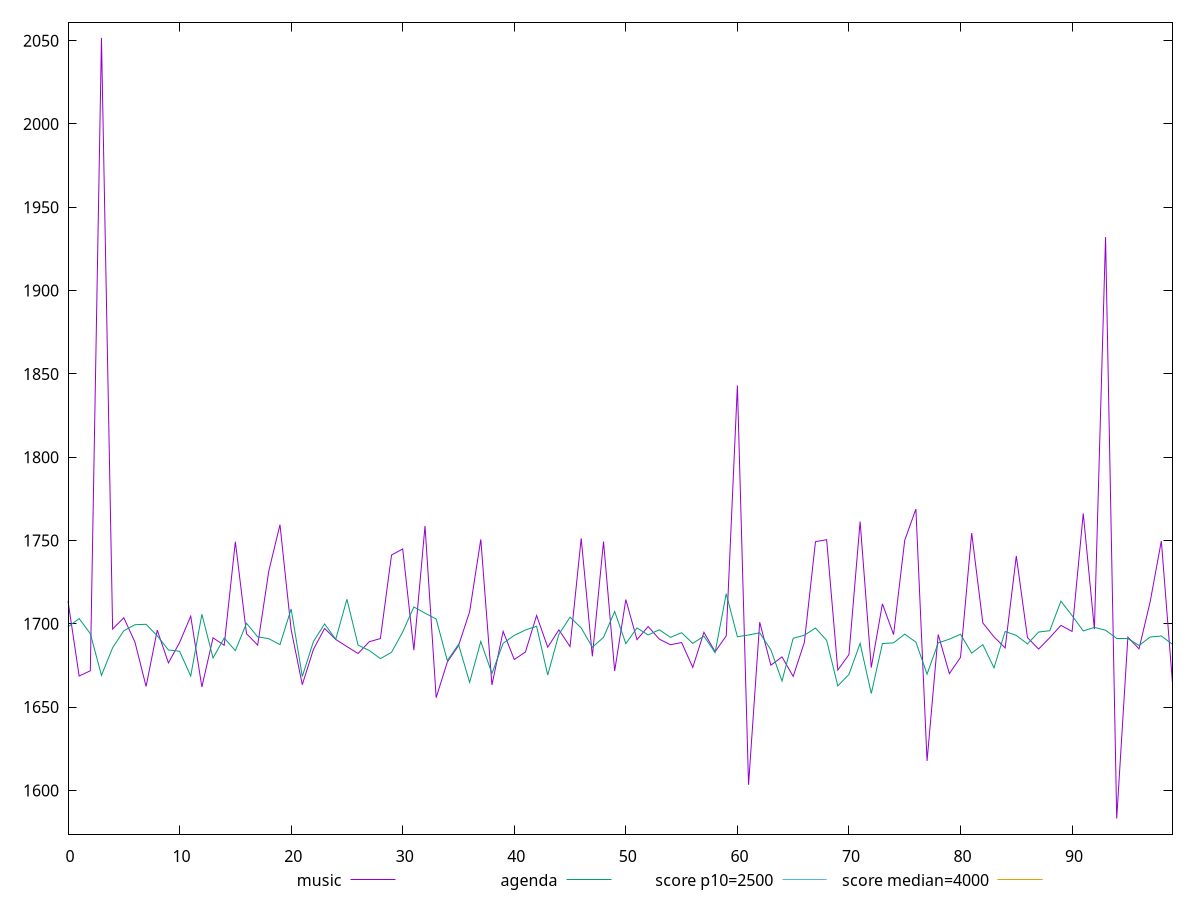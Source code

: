 reset

$music <<EOF
0 1713.5970000000002
1 1668.663
2 1671.79
3 2051.656
4 1696.842
5 1703.6354999999999
6 1689.0149999999999
7 1662.42
8 1696.161
9 1676.5439999999999
10 1688.7240000000002
11 1704.552
12 1662.1080000000002
13 1691.565
14 1687.116
15 1749.274
16 1694.0670000000002
17 1687.191
18 1731.732
19 1759.434
20 1696.548
21 1663.4370000000001
22 1684.632
23 1697.217
24 1690.605
25 1686.318
26 1682.1689999999999
27 1689.234
28 1691.115
29 1741.29
30 1744.92
31 1684.128
32 1758.69
33 1655.6609999999998
34 1677.0660000000003
35 1686.84
36 1707.264
37 1750.662
38 1663.2479999999998
39 1695.468
40 1678.5720000000001
41 1683.0359999999998
42 1704.972
43 1685.958
44 1696.3469999999995
45 1686.3359999999998
46 1751.2489999999998
47 1680.4479999999999
48 1749.338
49 1671.71
50 1714.5240000000001
51 1690.4789999999998
52 1698.3509999999999
53 1690.797
54 1687.4250000000002
55 1688.745
56 1673.8380000000002
57 1694.9009999999998
58 1683.219
59 1692.7350000000001
60 1843.0500000000002
61 1603.368
62 1700.9609999999998
63 1675.138
64 1680.1160000000004
65 1668.432
66 1688.79
67 1749.284
68 1750.49
69 1672.212
70 1681.516
71 1761.3465
72 1673.7269999999999
73 1711.98
74 1693.53
75 1750.1539999999998
76 1768.856
77 1617.692
78 1693.5629999999999
79 1670.094
80 1679.8560000000002
81 1754.466
82 1700.511
83 1692.165
84 1685.514
85 1740.6979999999999
86 1691.7060000000001
87 1684.8270000000002
88 1691.6850000000002
89 1699.0500000000002
90 1695.393
91 1766.228
92 1696.746
93 1932.1080000000002
94 1583.1165
95 1691.9489999999998
96 1684.9695
97 1713.2730000000001
98 1749.7
99 1664.3780000000002
EOF

$agenda <<EOF
0 1698.156
1 1703.1408000000001
2 1694.0688
3 1669.0551
4 1685.6009999999999
5 1695.8178
6 1699.443
7 1699.6889999999999
8 1692.777
9 1684.2882
10 1683.5234999999998
11 1668.6270000000002
12 1705.7391
13 1679.505
14 1691.4663
15 1683.8880000000001
16 1700.2863000000002
17 1692.1458
18 1691.0484000000001
19 1687.4904000000001
20 1708.92
21 1668.3822
22 1689.3681000000001
23 1699.893
24 1690.701
25 1714.7325
26 1687.2156
27 1683.972
28 1679.0913
29 1682.889
30 1695.0624
31 1710.1023
32 1706.3826000000001
33 1702.902
34 1677.8469
35 1687.6443
36 1664.844
37 1689.3951000000002
38 1670.1492
39 1688.2617
40 1693.0296
41 1696.2348000000002
42 1698.5403000000001
43 1669.2587999999998
44 1693.692
45 1703.9604
46 1697.5008
47 1685.9154
48 1691.8419000000001
49 1707.3809999999999
50 1688.0970000000002
51 1697.5383
52 1693.302
53 1696.4241
54 1691.8476
55 1694.6325000000002
56 1688.247
57 1692.5607
58 1682.7479999999998
59 1718.0064000000002
60 1692.228
61 1693.2702
62 1694.5832999999998
63 1684.38
64 1665.6399000000001
65 1691.3154
66 1693.122
67 1697.4483
68 1690.0518
69 1662.7086000000002
70 1669.5915
71 1688.2622999999999
72 1658.139
73 1688.1270000000002
74 1688.5575
75 1693.8063
76 1688.9897999999998
77 1669.761
78 1688.5512
79 1690.788
80 1693.7166
81 1682.4069000000002
82 1687.4835
83 1673.541
84 1695.3834
85 1693.035
86 1687.878
87 1695.0543
88 1695.828
89 1713.6015
90 1704.9114
91 1695.7113000000002
92 1697.8287
93 1696.1412
94 1691.1827999999998
95 1691.118
96 1686.9696000000001
97 1692.078
98 1692.6756
99 1687.659
EOF

set key outside below
set xrange [0:99]
set yrange [1573.7457100000001:2061.02679]
set trange [1573.7457100000001:2061.02679]
set terminal svg size 640, 520 enhanced background rgb 'white'
set output "reports/report_00030_2021-02-24T20-42-31.540Z/largest-contentful-paint/comparison/line/0_vs_1.svg"

plot $music title "music" with line, \
     $agenda title "agenda" with line, \
     2500 title "score p10=2500", \
     4000 title "score median=4000"

reset
